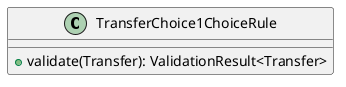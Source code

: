 @startuml

    class TransferChoice1ChoiceRule [[TransferChoice1ChoiceRule.html]] {
        +validate(Transfer): ValidationResult<Transfer>
    }

@enduml

